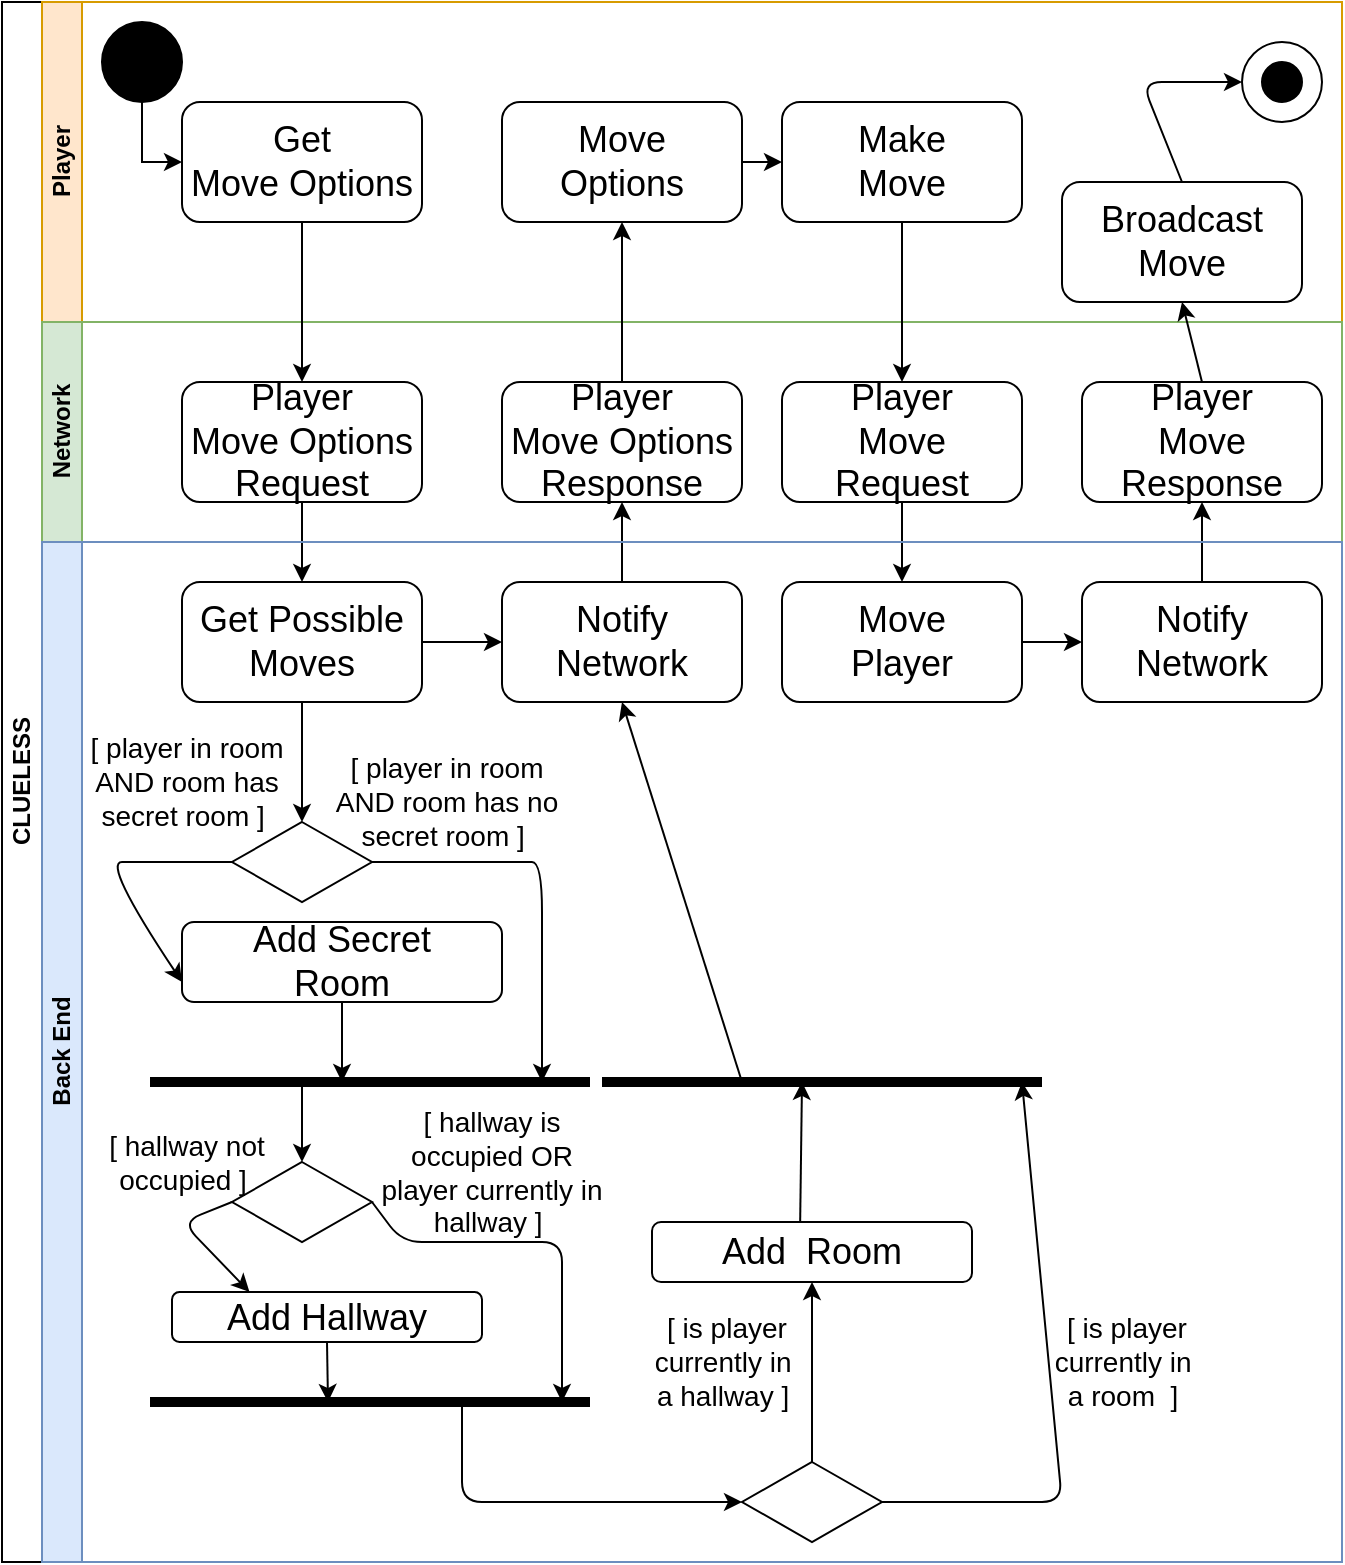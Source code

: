 <mxfile version="14.4.7" type="github">
  <diagram id="prtHgNgQTEPvFCAcTncT" name="Page-1">
    <mxGraphModel dx="1422" dy="794" grid="1" gridSize="10" guides="1" tooltips="1" connect="1" arrows="1" fold="1" page="1" pageScale="1" pageWidth="827" pageHeight="1169" math="0" shadow="0">
      <root>
        <mxCell id="0" />
        <mxCell id="1" parent="0" />
        <mxCell id="nrWOXvKMizASNFN-f3t7-1" value="CLUELESS" style="swimlane;html=1;childLayout=stackLayout;resizeParent=1;resizeParentMax=0;horizontal=0;startSize=20;horizontalStack=0;" parent="1" vertex="1">
          <mxGeometry x="120" y="120" width="670" height="780" as="geometry" />
        </mxCell>
        <mxCell id="nrWOXvKMizASNFN-f3t7-2" value="Player" style="swimlane;html=1;startSize=20;horizontal=0;fillColor=#ffe6cc;strokeColor=#d79b00;" parent="nrWOXvKMizASNFN-f3t7-1" vertex="1">
          <mxGeometry x="20" width="650" height="160" as="geometry" />
        </mxCell>
        <mxCell id="nrWOXvKMizASNFN-f3t7-3" value="" style="edgeStyle=orthogonalEdgeStyle;rounded=0;orthogonalLoop=1;jettySize=auto;html=1;entryX=0;entryY=0.5;entryDx=0;entryDy=0;" parent="nrWOXvKMizASNFN-f3t7-2" source="nrWOXvKMizASNFN-f3t7-4" target="nrWOXvKMizASNFN-f3t7-6" edge="1">
          <mxGeometry relative="1" as="geometry">
            <mxPoint x="120" y="60" as="targetPoint" />
          </mxGeometry>
        </mxCell>
        <mxCell id="nrWOXvKMizASNFN-f3t7-4" value="" style="ellipse;whiteSpace=wrap;html=1;fillColor=#000000;" parent="nrWOXvKMizASNFN-f3t7-2" vertex="1">
          <mxGeometry x="30" y="10" width="40" height="40" as="geometry" />
        </mxCell>
        <mxCell id="nrWOXvKMizASNFN-f3t7-5" value="" style="ellipse;whiteSpace=wrap;html=1;" parent="nrWOXvKMizASNFN-f3t7-2" vertex="1">
          <mxGeometry x="600" y="20" width="40" height="40" as="geometry" />
        </mxCell>
        <mxCell id="nrWOXvKMizASNFN-f3t7-6" value="&lt;span style=&quot;font-size: 18px&quot;&gt;Get&lt;br&gt;Move Options&lt;br&gt;&lt;/span&gt;" style="rounded=1;whiteSpace=wrap;html=1;fillColor=#FFFFFF;" parent="nrWOXvKMizASNFN-f3t7-2" vertex="1">
          <mxGeometry x="70" y="50" width="120" height="60" as="geometry" />
        </mxCell>
        <mxCell id="nrWOXvKMizASNFN-f3t7-7" value="&lt;font style=&quot;font-size: 18px&quot;&gt;Move&lt;br&gt;Options&lt;/font&gt;" style="rounded=1;whiteSpace=wrap;html=1;fillColor=#FFFFFF;" parent="nrWOXvKMizASNFN-f3t7-2" vertex="1">
          <mxGeometry x="230" y="50" width="120" height="60" as="geometry" />
        </mxCell>
        <mxCell id="nrWOXvKMizASNFN-f3t7-8" value="" style="endArrow=classic;html=1;exitX=0.5;exitY=0;exitDx=0;exitDy=0;entryX=0;entryY=0.5;entryDx=0;entryDy=0;" parent="nrWOXvKMizASNFN-f3t7-2" source="nrWOXvKMizASNFN-f3t7-43" target="nrWOXvKMizASNFN-f3t7-5" edge="1">
          <mxGeometry width="50" height="50" relative="1" as="geometry">
            <mxPoint x="550" y="70" as="sourcePoint" />
            <mxPoint x="570" y="40" as="targetPoint" />
            <Array as="points">
              <mxPoint x="550" y="40" />
            </Array>
          </mxGeometry>
        </mxCell>
        <mxCell id="nrWOXvKMizASNFN-f3t7-9" value="" style="ellipse;whiteSpace=wrap;html=1;aspect=fixed;fillColor=#000000;" parent="nrWOXvKMizASNFN-f3t7-2" vertex="1">
          <mxGeometry x="610" y="30" width="20" height="20" as="geometry" />
        </mxCell>
        <mxCell id="nrWOXvKMizASNFN-f3t7-33" value="&lt;span style=&quot;font-size: 18px&quot;&gt;Make&lt;br&gt;&lt;/span&gt;&lt;font style=&quot;font-size: 18px&quot;&gt;Move&lt;/font&gt;" style="rounded=1;whiteSpace=wrap;html=1;fillColor=#FFFFFF;" parent="nrWOXvKMizASNFN-f3t7-2" vertex="1">
          <mxGeometry x="370" y="50" width="120" height="60" as="geometry" />
        </mxCell>
        <mxCell id="nrWOXvKMizASNFN-f3t7-43" value="&lt;span style=&quot;font-size: 18px&quot;&gt;Broadcast&lt;br&gt;&lt;/span&gt;&lt;font style=&quot;font-size: 18px&quot;&gt;Move&lt;/font&gt;" style="rounded=1;whiteSpace=wrap;html=1;fillColor=#FFFFFF;" parent="nrWOXvKMizASNFN-f3t7-2" vertex="1">
          <mxGeometry x="510" y="90" width="120" height="60" as="geometry" />
        </mxCell>
        <mxCell id="78ANNg-cUgtkEvwnNWyD-2" value="" style="endArrow=classic;html=1;exitX=1;exitY=0.5;exitDx=0;exitDy=0;entryX=0;entryY=0.5;entryDx=0;entryDy=0;" edge="1" parent="nrWOXvKMizASNFN-f3t7-2" source="nrWOXvKMizASNFN-f3t7-7" target="nrWOXvKMizASNFN-f3t7-33">
          <mxGeometry width="50" height="50" relative="1" as="geometry">
            <mxPoint x="250" y="420" as="sourcePoint" />
            <mxPoint x="300" y="370" as="targetPoint" />
          </mxGeometry>
        </mxCell>
        <mxCell id="nrWOXvKMizASNFN-f3t7-10" value="Network" style="swimlane;html=1;startSize=20;horizontal=0;fillColor=#d5e8d4;strokeColor=#82b366;" parent="nrWOXvKMizASNFN-f3t7-1" vertex="1">
          <mxGeometry x="20" y="160" width="650" height="110" as="geometry" />
        </mxCell>
        <mxCell id="nrWOXvKMizASNFN-f3t7-11" value="&lt;span style=&quot;font-size: 18px&quot;&gt;Player&lt;br&gt;&lt;/span&gt;&lt;font style=&quot;font-size: 18px&quot;&gt;Move Options&lt;br&gt;Request&lt;br&gt;&lt;/font&gt;" style="rounded=1;whiteSpace=wrap;html=1;fillColor=#FFFFFF;" parent="nrWOXvKMizASNFN-f3t7-10" vertex="1">
          <mxGeometry x="70" y="30" width="120" height="60" as="geometry" />
        </mxCell>
        <mxCell id="nrWOXvKMizASNFN-f3t7-12" value="&lt;span style=&quot;font-size: 18px&quot;&gt;Player&lt;br&gt;&lt;/span&gt;&lt;font style=&quot;font-size: 18px&quot;&gt;Move Options&lt;br&gt;Response&lt;br&gt;&lt;/font&gt;" style="rounded=1;whiteSpace=wrap;html=1;fillColor=#FFFFFF;" parent="nrWOXvKMizASNFN-f3t7-10" vertex="1">
          <mxGeometry x="230" y="30" width="120" height="60" as="geometry" />
        </mxCell>
        <mxCell id="nrWOXvKMizASNFN-f3t7-34" value="&lt;span style=&quot;font-size: 18px&quot;&gt;Player&lt;br&gt;&lt;/span&gt;&lt;font style=&quot;font-size: 18px&quot;&gt;Move&lt;br&gt;Request&lt;br&gt;&lt;/font&gt;" style="rounded=1;whiteSpace=wrap;html=1;fillColor=#FFFFFF;" parent="nrWOXvKMizASNFN-f3t7-10" vertex="1">
          <mxGeometry x="370" y="30" width="120" height="60" as="geometry" />
        </mxCell>
        <mxCell id="nrWOXvKMizASNFN-f3t7-42" value="&lt;span style=&quot;font-size: 18px&quot;&gt;Player&lt;br&gt;&lt;/span&gt;&lt;font style=&quot;font-size: 18px&quot;&gt;Move&lt;br&gt;Response&lt;br&gt;&lt;/font&gt;" style="rounded=1;whiteSpace=wrap;html=1;fillColor=#FFFFFF;" parent="nrWOXvKMizASNFN-f3t7-10" vertex="1">
          <mxGeometry x="520" y="30" width="120" height="60" as="geometry" />
        </mxCell>
        <mxCell id="nrWOXvKMizASNFN-f3t7-13" value="" style="endArrow=classic;html=1;exitX=0.5;exitY=1;exitDx=0;exitDy=0;entryX=0.5;entryY=0;entryDx=0;entryDy=0;" parent="nrWOXvKMizASNFN-f3t7-1" source="nrWOXvKMizASNFN-f3t7-11" target="nrWOXvKMizASNFN-f3t7-23" edge="1">
          <mxGeometry width="50" height="50" relative="1" as="geometry">
            <mxPoint x="270" y="300" as="sourcePoint" />
            <mxPoint x="90" y="350" as="targetPoint" />
          </mxGeometry>
        </mxCell>
        <mxCell id="nrWOXvKMizASNFN-f3t7-14" value="" style="endArrow=classic;html=1;exitX=0.5;exitY=1;exitDx=0;exitDy=0;" parent="nrWOXvKMizASNFN-f3t7-1" source="nrWOXvKMizASNFN-f3t7-6" target="nrWOXvKMizASNFN-f3t7-11" edge="1">
          <mxGeometry width="50" height="50" relative="1" as="geometry">
            <mxPoint x="270" y="300" as="sourcePoint" />
            <mxPoint x="320" y="250" as="targetPoint" />
          </mxGeometry>
        </mxCell>
        <mxCell id="nrWOXvKMizASNFN-f3t7-26" value="" style="endArrow=classic;html=1;exitX=0.5;exitY=0;exitDx=0;exitDy=0;entryX=0.5;entryY=1;entryDx=0;entryDy=0;" parent="nrWOXvKMizASNFN-f3t7-1" source="nrWOXvKMizASNFN-f3t7-12" target="nrWOXvKMizASNFN-f3t7-7" edge="1">
          <mxGeometry width="50" height="50" relative="1" as="geometry">
            <mxPoint x="160" y="280" as="sourcePoint" />
            <mxPoint x="380" y="90" as="targetPoint" />
          </mxGeometry>
        </mxCell>
        <mxCell id="nrWOXvKMizASNFN-f3t7-25" value="" style="endArrow=classic;html=1;exitX=0.5;exitY=0;exitDx=0;exitDy=0;entryX=0.5;entryY=1;entryDx=0;entryDy=0;" parent="nrWOXvKMizASNFN-f3t7-1" source="nrWOXvKMizASNFN-f3t7-22" target="nrWOXvKMizASNFN-f3t7-12" edge="1">
          <mxGeometry width="50" height="50" relative="1" as="geometry">
            <mxPoint x="300" y="480" as="sourcePoint" />
            <mxPoint x="380" y="270" as="targetPoint" />
            <Array as="points" />
          </mxGeometry>
        </mxCell>
        <mxCell id="nrWOXvKMizASNFN-f3t7-35" value="" style="endArrow=classic;html=1;exitX=0.5;exitY=1;exitDx=0;exitDy=0;entryX=0.5;entryY=0;entryDx=0;entryDy=0;" parent="nrWOXvKMizASNFN-f3t7-1" source="nrWOXvKMizASNFN-f3t7-34" target="nrWOXvKMizASNFN-f3t7-36" edge="1">
          <mxGeometry width="50" height="50" relative="1" as="geometry">
            <mxPoint x="460" y="330" as="sourcePoint" />
            <mxPoint x="450" y="360" as="targetPoint" />
          </mxGeometry>
        </mxCell>
        <mxCell id="nrWOXvKMizASNFN-f3t7-41" value="" style="endArrow=classic;html=1;exitX=0.5;exitY=0;exitDx=0;exitDy=0;entryX=0.5;entryY=1;entryDx=0;entryDy=0;" parent="nrWOXvKMizASNFN-f3t7-1" source="nrWOXvKMizASNFN-f3t7-39" target="nrWOXvKMizASNFN-f3t7-42" edge="1">
          <mxGeometry width="50" height="50" relative="1" as="geometry">
            <mxPoint x="460" y="280" as="sourcePoint" />
            <mxPoint x="600" y="280" as="targetPoint" />
          </mxGeometry>
        </mxCell>
        <mxCell id="nrWOXvKMizASNFN-f3t7-15" value="Back End" style="swimlane;html=1;startSize=20;horizontal=0;fillColor=#dae8fc;strokeColor=#6c8ebf;" parent="nrWOXvKMizASNFN-f3t7-1" vertex="1">
          <mxGeometry x="20" y="270" width="650" height="510" as="geometry" />
        </mxCell>
        <mxCell id="nrWOXvKMizASNFN-f3t7-18" value="&lt;span style=&quot;font-size: 14px&quot;&gt;&lt;br&gt;&lt;/span&gt;" style="text;html=1;strokeColor=none;fillColor=none;align=center;verticalAlign=middle;whiteSpace=wrap;rounded=0;" parent="nrWOXvKMizASNFN-f3t7-15" vertex="1">
          <mxGeometry x="100" width="110" height="50" as="geometry" />
        </mxCell>
        <mxCell id="nrWOXvKMizASNFN-f3t7-23" value="&lt;span style=&quot;font-size: 18px&quot;&gt;Get Possible&lt;br&gt;&lt;/span&gt;&lt;font style=&quot;font-size: 18px&quot;&gt;Moves&lt;/font&gt;" style="rounded=1;whiteSpace=wrap;html=1;fillColor=#FFFFFF;" parent="nrWOXvKMizASNFN-f3t7-15" vertex="1">
          <mxGeometry x="70" y="20" width="120" height="60" as="geometry" />
        </mxCell>
        <mxCell id="nrWOXvKMizASNFN-f3t7-22" value="&lt;span style=&quot;font-size: 18px&quot;&gt;Notify&lt;br&gt;&lt;/span&gt;&lt;font style=&quot;font-size: 18px&quot;&gt;Network&lt;/font&gt;" style="rounded=1;whiteSpace=wrap;html=1;fillColor=#FFFFFF;" parent="nrWOXvKMizASNFN-f3t7-15" vertex="1">
          <mxGeometry x="230" y="20" width="120" height="60" as="geometry" />
        </mxCell>
        <mxCell id="nrWOXvKMizASNFN-f3t7-31" value="" style="endArrow=classic;html=1;exitX=1;exitY=0.5;exitDx=0;exitDy=0;" parent="nrWOXvKMizASNFN-f3t7-15" source="nrWOXvKMizASNFN-f3t7-23" target="nrWOXvKMizASNFN-f3t7-22" edge="1">
          <mxGeometry width="50" height="50" relative="1" as="geometry">
            <mxPoint x="190" y="50" as="sourcePoint" />
            <mxPoint x="280" y="50" as="targetPoint" />
          </mxGeometry>
        </mxCell>
        <mxCell id="nrWOXvKMizASNFN-f3t7-36" value="&lt;font style=&quot;font-size: 18px&quot;&gt;Move&lt;br&gt;Player&lt;br&gt;&lt;/font&gt;" style="rounded=1;whiteSpace=wrap;html=1;fillColor=#FFFFFF;" parent="nrWOXvKMizASNFN-f3t7-15" vertex="1">
          <mxGeometry x="370" y="20" width="120" height="60" as="geometry" />
        </mxCell>
        <mxCell id="nrWOXvKMizASNFN-f3t7-39" value="&lt;span style=&quot;font-size: 18px&quot;&gt;Notify&lt;br&gt;&lt;/span&gt;&lt;font style=&quot;font-size: 18px&quot;&gt;Network&lt;/font&gt;" style="rounded=1;whiteSpace=wrap;html=1;fillColor=#FFFFFF;" parent="nrWOXvKMizASNFN-f3t7-15" vertex="1">
          <mxGeometry x="520" y="20" width="120" height="60" as="geometry" />
        </mxCell>
        <mxCell id="nrWOXvKMizASNFN-f3t7-40" value="" style="endArrow=classic;html=1;exitX=1;exitY=0.5;exitDx=0;exitDy=0;entryX=0;entryY=0.5;entryDx=0;entryDy=0;" parent="nrWOXvKMizASNFN-f3t7-15" source="nrWOXvKMizASNFN-f3t7-36" target="nrWOXvKMizASNFN-f3t7-39" edge="1">
          <mxGeometry width="50" height="50" relative="1" as="geometry">
            <mxPoint x="440" y="-50" as="sourcePoint" />
            <mxPoint x="440" y="30" as="targetPoint" />
          </mxGeometry>
        </mxCell>
        <mxCell id="nrWOXvKMizASNFN-f3t7-45" value="" style="rhombus;whiteSpace=wrap;html=1;direction=east;" parent="nrWOXvKMizASNFN-f3t7-15" vertex="1">
          <mxGeometry x="95" y="140" width="70" height="40" as="geometry" />
        </mxCell>
        <mxCell id="nrWOXvKMizASNFN-f3t7-48" value="&lt;font style=&quot;font-size: 14px&quot;&gt;[ player in room AND room has no &lt;br&gt;secret room ]&amp;nbsp;&lt;/font&gt;" style="text;html=1;strokeColor=none;fillColor=none;align=center;verticalAlign=middle;whiteSpace=wrap;rounded=0;" parent="nrWOXvKMizASNFN-f3t7-15" vertex="1">
          <mxGeometry x="140" y="120" width="125" height="20" as="geometry" />
        </mxCell>
        <mxCell id="nrWOXvKMizASNFN-f3t7-49" value="&lt;font style=&quot;font-size: 14px&quot;&gt;[ player in room AND room has &lt;br&gt;secret room ]&amp;nbsp;&lt;/font&gt;" style="text;html=1;strokeColor=none;fillColor=none;align=center;verticalAlign=middle;whiteSpace=wrap;rounded=0;" parent="nrWOXvKMizASNFN-f3t7-15" vertex="1">
          <mxGeometry x="10" y="110" width="125" height="20" as="geometry" />
        </mxCell>
        <mxCell id="nrWOXvKMizASNFN-f3t7-50" value="" style="curved=1;endArrow=classic;html=1;exitX=1;exitY=0.5;exitDx=0;exitDy=0;" parent="nrWOXvKMizASNFN-f3t7-15" source="nrWOXvKMizASNFN-f3t7-45" edge="1">
          <mxGeometry width="50" height="50" relative="1" as="geometry">
            <mxPoint x="260" y="260" as="sourcePoint" />
            <mxPoint x="250" y="270" as="targetPoint" />
            <Array as="points">
              <mxPoint x="240" y="160" />
              <mxPoint x="250" y="160" />
              <mxPoint x="250" y="210" />
            </Array>
          </mxGeometry>
        </mxCell>
        <mxCell id="nrWOXvKMizASNFN-f3t7-52" value="" style="curved=1;endArrow=classic;html=1;exitX=0;exitY=0.5;exitDx=0;exitDy=0;" parent="nrWOXvKMizASNFN-f3t7-15" source="nrWOXvKMizASNFN-f3t7-45" edge="1">
          <mxGeometry width="50" height="50" relative="1" as="geometry">
            <mxPoint x="95" y="270" as="sourcePoint" />
            <mxPoint x="70" y="220" as="targetPoint" />
            <Array as="points">
              <mxPoint x="60" y="160" />
              <mxPoint x="50" y="160" />
              <mxPoint x="30" y="160" />
            </Array>
          </mxGeometry>
        </mxCell>
        <mxCell id="nrWOXvKMizASNFN-f3t7-53" value="&lt;span style=&quot;font-size: 18px&quot;&gt;Add&amp;nbsp;&lt;/span&gt;&lt;font style=&quot;font-size: 18px&quot;&gt;Secret&lt;br&gt;Room&lt;/font&gt;" style="rounded=1;whiteSpace=wrap;html=1;fillColor=#FFFFFF;" parent="nrWOXvKMizASNFN-f3t7-15" vertex="1">
          <mxGeometry x="70" y="190" width="160" height="40" as="geometry" />
        </mxCell>
        <mxCell id="nrWOXvKMizASNFN-f3t7-55" value="" style="endArrow=none;html=1;strokeWidth=5;" parent="nrWOXvKMizASNFN-f3t7-15" edge="1">
          <mxGeometry width="50" height="50" relative="1" as="geometry">
            <mxPoint x="54" y="270" as="sourcePoint" />
            <mxPoint x="274" y="270" as="targetPoint" />
          </mxGeometry>
        </mxCell>
        <mxCell id="nrWOXvKMizASNFN-f3t7-57" value="" style="rhombus;whiteSpace=wrap;html=1;direction=east;" parent="nrWOXvKMizASNFN-f3t7-15" vertex="1">
          <mxGeometry x="95" y="310" width="70" height="40" as="geometry" />
        </mxCell>
        <mxCell id="nrWOXvKMizASNFN-f3t7-58" value="&lt;font style=&quot;font-size: 14px&quot;&gt;[ hallway is&lt;br&gt;occupied OR&lt;br&gt;player currently in&lt;br&gt;hallway ]&amp;nbsp;&lt;/font&gt;" style="text;html=1;strokeColor=none;fillColor=none;align=center;verticalAlign=middle;whiteSpace=wrap;rounded=0;" parent="nrWOXvKMizASNFN-f3t7-15" vertex="1">
          <mxGeometry x="130" y="290" width="190" height="50" as="geometry" />
        </mxCell>
        <mxCell id="nrWOXvKMizASNFN-f3t7-61" value="&lt;span style=&quot;font-size: 18px&quot;&gt;Add H&lt;/span&gt;&lt;span style=&quot;font-size: 18px&quot;&gt;allway&lt;/span&gt;" style="rounded=1;whiteSpace=wrap;html=1;fillColor=#FFFFFF;" parent="nrWOXvKMizASNFN-f3t7-15" vertex="1">
          <mxGeometry x="65" y="375" width="155" height="25" as="geometry" />
        </mxCell>
        <mxCell id="nrWOXvKMizASNFN-f3t7-62" value="" style="endArrow=none;html=1;strokeWidth=5;" parent="nrWOXvKMizASNFN-f3t7-15" edge="1">
          <mxGeometry width="50" height="50" relative="1" as="geometry">
            <mxPoint x="54" y="430" as="sourcePoint" />
            <mxPoint x="274" y="430" as="targetPoint" />
            <Array as="points">
              <mxPoint x="169" y="430" />
            </Array>
          </mxGeometry>
        </mxCell>
        <mxCell id="nrWOXvKMizASNFN-f3t7-63" value="" style="endArrow=classic;html=1;exitX=0.5;exitY=1;exitDx=0;exitDy=0;" parent="nrWOXvKMizASNFN-f3t7-15" source="nrWOXvKMizASNFN-f3t7-61" edge="1">
          <mxGeometry width="50" height="50" relative="1" as="geometry">
            <mxPoint x="135" y="135" as="sourcePoint" />
            <mxPoint x="143" y="430" as="targetPoint" />
          </mxGeometry>
        </mxCell>
        <mxCell id="nrWOXvKMizASNFN-f3t7-67" value="" style="endArrow=classic;html=1;exitX=0;exitY=0.5;exitDx=0;exitDy=0;entryX=0.25;entryY=0;entryDx=0;entryDy=0;" parent="nrWOXvKMizASNFN-f3t7-15" source="nrWOXvKMizASNFN-f3t7-57" target="nrWOXvKMizASNFN-f3t7-61" edge="1">
          <mxGeometry width="50" height="50" relative="1" as="geometry">
            <mxPoint x="250" y="190" as="sourcePoint" />
            <mxPoint x="40" y="330" as="targetPoint" />
            <Array as="points">
              <mxPoint x="70" y="340" />
            </Array>
          </mxGeometry>
        </mxCell>
        <mxCell id="nrWOXvKMizASNFN-f3t7-70" value="" style="rhombus;whiteSpace=wrap;html=1;direction=east;" parent="nrWOXvKMizASNFN-f3t7-15" vertex="1">
          <mxGeometry x="350" y="460" width="70" height="40" as="geometry" />
        </mxCell>
        <mxCell id="nrWOXvKMizASNFN-f3t7-71" value="&lt;font style=&quot;font-size: 14px&quot;&gt;[ hallway not&lt;br&gt;occupied ]&amp;nbsp;&lt;/font&gt;" style="text;html=1;strokeColor=none;fillColor=none;align=center;verticalAlign=middle;whiteSpace=wrap;rounded=0;" parent="nrWOXvKMizASNFN-f3t7-15" vertex="1">
          <mxGeometry x="10" y="300" width="125" height="20" as="geometry" />
        </mxCell>
        <mxCell id="nrWOXvKMizASNFN-f3t7-74" value="&lt;span style=&quot;font-size: 18px&quot;&gt;Add&amp;nbsp;&amp;nbsp;&lt;/span&gt;&lt;font style=&quot;font-size: 18px&quot;&gt;Room&lt;/font&gt;" style="rounded=1;whiteSpace=wrap;html=1;fillColor=#FFFFFF;" parent="nrWOXvKMizASNFN-f3t7-15" vertex="1">
          <mxGeometry x="305" y="340" width="160" height="30" as="geometry" />
        </mxCell>
        <mxCell id="nrWOXvKMizASNFN-f3t7-77" value="&lt;font style=&quot;font-size: 14px&quot;&gt;[ is player&lt;br&gt;currently in&amp;nbsp;&lt;br&gt;a room&amp;nbsp; ]&amp;nbsp;&lt;/font&gt;" style="text;html=1;strokeColor=none;fillColor=none;align=center;verticalAlign=middle;whiteSpace=wrap;rounded=0;" parent="nrWOXvKMizASNFN-f3t7-15" vertex="1">
          <mxGeometry x="480" y="400" width="125" height="20" as="geometry" />
        </mxCell>
        <mxCell id="nrWOXvKMizASNFN-f3t7-78" value="&lt;font style=&quot;font-size: 14px&quot;&gt;[ is player&lt;br&gt;currently in&amp;nbsp;&lt;br&gt;a hallway ]&amp;nbsp;&lt;/font&gt;" style="text;html=1;strokeColor=none;fillColor=none;align=center;verticalAlign=middle;whiteSpace=wrap;rounded=0;" parent="nrWOXvKMizASNFN-f3t7-15" vertex="1">
          <mxGeometry x="280" y="400" width="125" height="20" as="geometry" />
        </mxCell>
        <mxCell id="nrWOXvKMizASNFN-f3t7-79" value="" style="endArrow=none;html=1;strokeWidth=5;" parent="nrWOXvKMizASNFN-f3t7-15" edge="1">
          <mxGeometry width="50" height="50" relative="1" as="geometry">
            <mxPoint x="280" y="270" as="sourcePoint" />
            <mxPoint x="500" y="270" as="targetPoint" />
          </mxGeometry>
        </mxCell>
        <mxCell id="78ANNg-cUgtkEvwnNWyD-1" value="" style="endArrow=classic;html=1;exitX=0.5;exitY=0;exitDx=0;exitDy=0;entryX=0.5;entryY=1;entryDx=0;entryDy=0;" edge="1" parent="nrWOXvKMizASNFN-f3t7-1" source="nrWOXvKMizASNFN-f3t7-42" target="nrWOXvKMizASNFN-f3t7-43">
          <mxGeometry width="50" height="50" relative="1" as="geometry">
            <mxPoint x="610" y="300" as="sourcePoint" />
            <mxPoint x="610" y="260" as="targetPoint" />
          </mxGeometry>
        </mxCell>
        <mxCell id="nrWOXvKMizASNFN-f3t7-32" value="" style="endArrow=classic;html=1;exitX=0.5;exitY=1;exitDx=0;exitDy=0;entryX=0.5;entryY=0;entryDx=0;entryDy=0;" parent="nrWOXvKMizASNFN-f3t7-1" source="nrWOXvKMizASNFN-f3t7-33" edge="1" target="nrWOXvKMizASNFN-f3t7-34">
          <mxGeometry width="50" height="50" relative="1" as="geometry">
            <mxPoint x="520" y="285" as="sourcePoint" />
            <mxPoint x="450" y="150" as="targetPoint" />
          </mxGeometry>
        </mxCell>
        <mxCell id="nrWOXvKMizASNFN-f3t7-44" value="" style="endArrow=classic;html=1;exitX=0.5;exitY=1;exitDx=0;exitDy=0;" parent="1" source="nrWOXvKMizASNFN-f3t7-23" edge="1">
          <mxGeometry width="50" height="50" relative="1" as="geometry">
            <mxPoint x="390" y="460" as="sourcePoint" />
            <mxPoint x="270" y="530" as="targetPoint" />
          </mxGeometry>
        </mxCell>
        <mxCell id="nrWOXvKMizASNFN-f3t7-56" value="" style="endArrow=classic;html=1;exitX=0.5;exitY=1;exitDx=0;exitDy=0;" parent="1" source="nrWOXvKMizASNFN-f3t7-53" edge="1">
          <mxGeometry width="50" height="50" relative="1" as="geometry">
            <mxPoint x="280" y="400" as="sourcePoint" />
            <mxPoint x="290" y="660" as="targetPoint" />
          </mxGeometry>
        </mxCell>
        <mxCell id="nrWOXvKMizASNFN-f3t7-64" value="" style="endArrow=classic;html=1;" parent="1" edge="1">
          <mxGeometry width="50" height="50" relative="1" as="geometry">
            <mxPoint x="270" y="670" as="sourcePoint" />
            <mxPoint x="270" y="700" as="targetPoint" />
            <Array as="points">
              <mxPoint x="270" y="660" />
              <mxPoint x="270" y="670" />
            </Array>
          </mxGeometry>
        </mxCell>
        <mxCell id="nrWOXvKMizASNFN-f3t7-68" value="" style="endArrow=classic;html=1;exitX=1;exitY=0.5;exitDx=0;exitDy=0;" parent="1" source="nrWOXvKMizASNFN-f3t7-57" edge="1">
          <mxGeometry width="50" height="50" relative="1" as="geometry">
            <mxPoint x="245" y="730" as="sourcePoint" />
            <mxPoint x="400" y="820" as="targetPoint" />
            <Array as="points">
              <mxPoint x="320" y="740" />
              <mxPoint x="350" y="740" />
              <mxPoint x="400" y="740" />
            </Array>
          </mxGeometry>
        </mxCell>
        <mxCell id="nrWOXvKMizASNFN-f3t7-69" value="" style="endArrow=classic;html=1;" parent="1" edge="1">
          <mxGeometry width="50" height="50" relative="1" as="geometry">
            <mxPoint x="350" y="820" as="sourcePoint" />
            <mxPoint x="490" y="870" as="targetPoint" />
            <Array as="points">
              <mxPoint x="350" y="870" />
            </Array>
          </mxGeometry>
        </mxCell>
        <mxCell id="nrWOXvKMizASNFN-f3t7-73" value="" style="endArrow=classic;html=1;exitX=0.5;exitY=0;exitDx=0;exitDy=0;" parent="1" source="nrWOXvKMizASNFN-f3t7-70" edge="1">
          <mxGeometry width="50" height="50" relative="1" as="geometry">
            <mxPoint x="390" y="550" as="sourcePoint" />
            <mxPoint x="525" y="760" as="targetPoint" />
          </mxGeometry>
        </mxCell>
        <mxCell id="nrWOXvKMizASNFN-f3t7-75" value="" style="endArrow=classic;html=1;exitX=1;exitY=0.5;exitDx=0;exitDy=0;" parent="1" source="nrWOXvKMizASNFN-f3t7-70" edge="1">
          <mxGeometry width="50" height="50" relative="1" as="geometry">
            <mxPoint x="390" y="560" as="sourcePoint" />
            <mxPoint x="630" y="660" as="targetPoint" />
            <Array as="points">
              <mxPoint x="650" y="870" />
            </Array>
          </mxGeometry>
        </mxCell>
        <mxCell id="nrWOXvKMizASNFN-f3t7-80" value="" style="endArrow=classic;html=1;exitX=0.463;exitY=0;exitDx=0;exitDy=0;exitPerimeter=0;" parent="1" source="nrWOXvKMizASNFN-f3t7-74" edge="1">
          <mxGeometry width="50" height="50" relative="1" as="geometry">
            <mxPoint x="535" y="860" as="sourcePoint" />
            <mxPoint x="520" y="660" as="targetPoint" />
          </mxGeometry>
        </mxCell>
        <mxCell id="nrWOXvKMizASNFN-f3t7-81" value="" style="endArrow=classic;html=1;entryX=0.5;entryY=1;entryDx=0;entryDy=0;" parent="1" target="nrWOXvKMizASNFN-f3t7-22" edge="1">
          <mxGeometry width="50" height="50" relative="1" as="geometry">
            <mxPoint x="490" y="660" as="sourcePoint" />
            <mxPoint x="440" y="490" as="targetPoint" />
          </mxGeometry>
        </mxCell>
      </root>
    </mxGraphModel>
  </diagram>
</mxfile>
